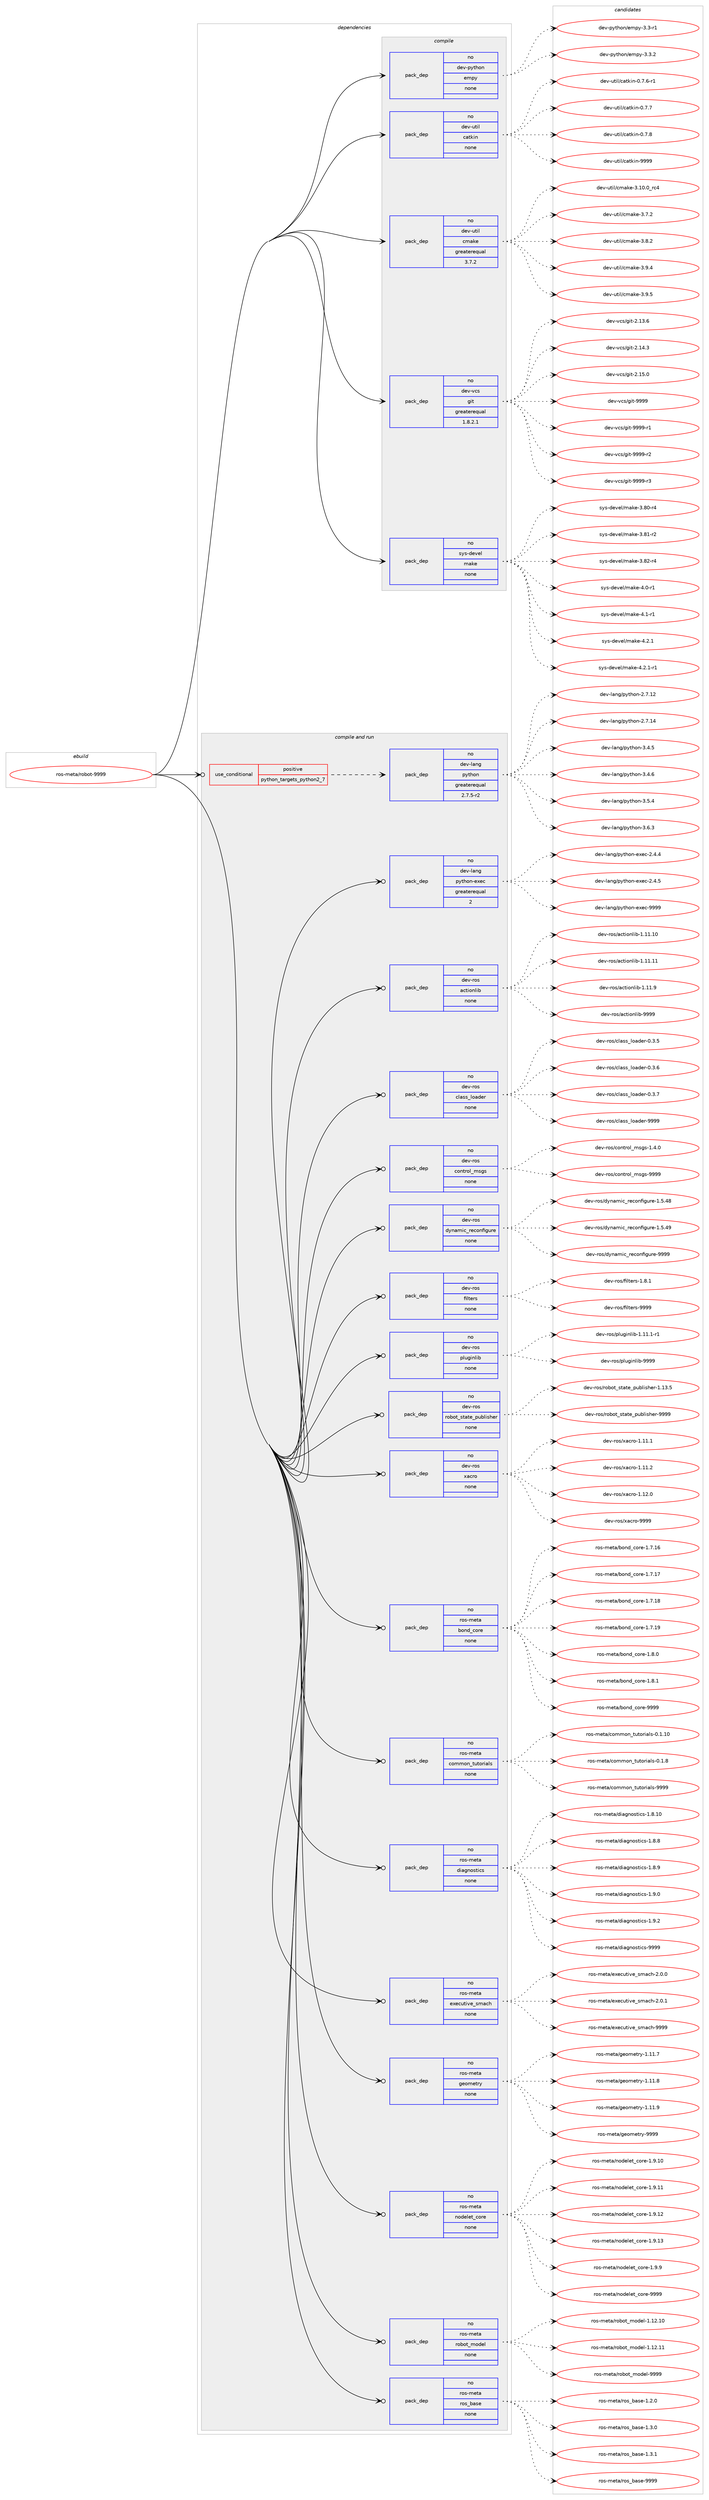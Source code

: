digraph prolog {

# *************
# Graph options
# *************

newrank=true;
concentrate=true;
compound=true;
graph [rankdir=LR,fontname=Helvetica,fontsize=10,ranksep=1.5];#, ranksep=2.5, nodesep=0.2];
edge  [arrowhead=vee];
node  [fontname=Helvetica,fontsize=10];

# **********
# The ebuild
# **********

subgraph cluster_leftcol {
color=gray;
rank=same;
label=<<i>ebuild</i>>;
id [label="ros-meta/robot-9999", color=red, width=4, href="../ros-meta/robot-9999.svg"];
}

# ****************
# The dependencies
# ****************

subgraph cluster_midcol {
color=gray;
label=<<i>dependencies</i>>;
subgraph cluster_compile {
fillcolor="#eeeeee";
style=filled;
label=<<i>compile</i>>;
subgraph pack325582 {
dependency442267 [label=<<TABLE BORDER="0" CELLBORDER="1" CELLSPACING="0" CELLPADDING="4" WIDTH="220"><TR><TD ROWSPAN="6" CELLPADDING="30">pack_dep</TD></TR><TR><TD WIDTH="110">no</TD></TR><TR><TD>dev-python</TD></TR><TR><TD>empy</TD></TR><TR><TD>none</TD></TR><TR><TD></TD></TR></TABLE>>, shape=none, color=blue];
}
id:e -> dependency442267:w [weight=20,style="solid",arrowhead="vee"];
subgraph pack325583 {
dependency442268 [label=<<TABLE BORDER="0" CELLBORDER="1" CELLSPACING="0" CELLPADDING="4" WIDTH="220"><TR><TD ROWSPAN="6" CELLPADDING="30">pack_dep</TD></TR><TR><TD WIDTH="110">no</TD></TR><TR><TD>dev-util</TD></TR><TR><TD>catkin</TD></TR><TR><TD>none</TD></TR><TR><TD></TD></TR></TABLE>>, shape=none, color=blue];
}
id:e -> dependency442268:w [weight=20,style="solid",arrowhead="vee"];
subgraph pack325584 {
dependency442269 [label=<<TABLE BORDER="0" CELLBORDER="1" CELLSPACING="0" CELLPADDING="4" WIDTH="220"><TR><TD ROWSPAN="6" CELLPADDING="30">pack_dep</TD></TR><TR><TD WIDTH="110">no</TD></TR><TR><TD>dev-util</TD></TR><TR><TD>cmake</TD></TR><TR><TD>greaterequal</TD></TR><TR><TD>3.7.2</TD></TR></TABLE>>, shape=none, color=blue];
}
id:e -> dependency442269:w [weight=20,style="solid",arrowhead="vee"];
subgraph pack325585 {
dependency442270 [label=<<TABLE BORDER="0" CELLBORDER="1" CELLSPACING="0" CELLPADDING="4" WIDTH="220"><TR><TD ROWSPAN="6" CELLPADDING="30">pack_dep</TD></TR><TR><TD WIDTH="110">no</TD></TR><TR><TD>dev-vcs</TD></TR><TR><TD>git</TD></TR><TR><TD>greaterequal</TD></TR><TR><TD>1.8.2.1</TD></TR></TABLE>>, shape=none, color=blue];
}
id:e -> dependency442270:w [weight=20,style="solid",arrowhead="vee"];
subgraph pack325586 {
dependency442271 [label=<<TABLE BORDER="0" CELLBORDER="1" CELLSPACING="0" CELLPADDING="4" WIDTH="220"><TR><TD ROWSPAN="6" CELLPADDING="30">pack_dep</TD></TR><TR><TD WIDTH="110">no</TD></TR><TR><TD>sys-devel</TD></TR><TR><TD>make</TD></TR><TR><TD>none</TD></TR><TR><TD></TD></TR></TABLE>>, shape=none, color=blue];
}
id:e -> dependency442271:w [weight=20,style="solid",arrowhead="vee"];
}
subgraph cluster_compileandrun {
fillcolor="#eeeeee";
style=filled;
label=<<i>compile and run</i>>;
subgraph cond109036 {
dependency442272 [label=<<TABLE BORDER="0" CELLBORDER="1" CELLSPACING="0" CELLPADDING="4"><TR><TD ROWSPAN="3" CELLPADDING="10">use_conditional</TD></TR><TR><TD>positive</TD></TR><TR><TD>python_targets_python2_7</TD></TR></TABLE>>, shape=none, color=red];
subgraph pack325587 {
dependency442273 [label=<<TABLE BORDER="0" CELLBORDER="1" CELLSPACING="0" CELLPADDING="4" WIDTH="220"><TR><TD ROWSPAN="6" CELLPADDING="30">pack_dep</TD></TR><TR><TD WIDTH="110">no</TD></TR><TR><TD>dev-lang</TD></TR><TR><TD>python</TD></TR><TR><TD>greaterequal</TD></TR><TR><TD>2.7.5-r2</TD></TR></TABLE>>, shape=none, color=blue];
}
dependency442272:e -> dependency442273:w [weight=20,style="dashed",arrowhead="vee"];
}
id:e -> dependency442272:w [weight=20,style="solid",arrowhead="odotvee"];
subgraph pack325588 {
dependency442274 [label=<<TABLE BORDER="0" CELLBORDER="1" CELLSPACING="0" CELLPADDING="4" WIDTH="220"><TR><TD ROWSPAN="6" CELLPADDING="30">pack_dep</TD></TR><TR><TD WIDTH="110">no</TD></TR><TR><TD>dev-lang</TD></TR><TR><TD>python-exec</TD></TR><TR><TD>greaterequal</TD></TR><TR><TD>2</TD></TR></TABLE>>, shape=none, color=blue];
}
id:e -> dependency442274:w [weight=20,style="solid",arrowhead="odotvee"];
subgraph pack325589 {
dependency442275 [label=<<TABLE BORDER="0" CELLBORDER="1" CELLSPACING="0" CELLPADDING="4" WIDTH="220"><TR><TD ROWSPAN="6" CELLPADDING="30">pack_dep</TD></TR><TR><TD WIDTH="110">no</TD></TR><TR><TD>dev-ros</TD></TR><TR><TD>actionlib</TD></TR><TR><TD>none</TD></TR><TR><TD></TD></TR></TABLE>>, shape=none, color=blue];
}
id:e -> dependency442275:w [weight=20,style="solid",arrowhead="odotvee"];
subgraph pack325590 {
dependency442276 [label=<<TABLE BORDER="0" CELLBORDER="1" CELLSPACING="0" CELLPADDING="4" WIDTH="220"><TR><TD ROWSPAN="6" CELLPADDING="30">pack_dep</TD></TR><TR><TD WIDTH="110">no</TD></TR><TR><TD>dev-ros</TD></TR><TR><TD>class_loader</TD></TR><TR><TD>none</TD></TR><TR><TD></TD></TR></TABLE>>, shape=none, color=blue];
}
id:e -> dependency442276:w [weight=20,style="solid",arrowhead="odotvee"];
subgraph pack325591 {
dependency442277 [label=<<TABLE BORDER="0" CELLBORDER="1" CELLSPACING="0" CELLPADDING="4" WIDTH="220"><TR><TD ROWSPAN="6" CELLPADDING="30">pack_dep</TD></TR><TR><TD WIDTH="110">no</TD></TR><TR><TD>dev-ros</TD></TR><TR><TD>control_msgs</TD></TR><TR><TD>none</TD></TR><TR><TD></TD></TR></TABLE>>, shape=none, color=blue];
}
id:e -> dependency442277:w [weight=20,style="solid",arrowhead="odotvee"];
subgraph pack325592 {
dependency442278 [label=<<TABLE BORDER="0" CELLBORDER="1" CELLSPACING="0" CELLPADDING="4" WIDTH="220"><TR><TD ROWSPAN="6" CELLPADDING="30">pack_dep</TD></TR><TR><TD WIDTH="110">no</TD></TR><TR><TD>dev-ros</TD></TR><TR><TD>dynamic_reconfigure</TD></TR><TR><TD>none</TD></TR><TR><TD></TD></TR></TABLE>>, shape=none, color=blue];
}
id:e -> dependency442278:w [weight=20,style="solid",arrowhead="odotvee"];
subgraph pack325593 {
dependency442279 [label=<<TABLE BORDER="0" CELLBORDER="1" CELLSPACING="0" CELLPADDING="4" WIDTH="220"><TR><TD ROWSPAN="6" CELLPADDING="30">pack_dep</TD></TR><TR><TD WIDTH="110">no</TD></TR><TR><TD>dev-ros</TD></TR><TR><TD>filters</TD></TR><TR><TD>none</TD></TR><TR><TD></TD></TR></TABLE>>, shape=none, color=blue];
}
id:e -> dependency442279:w [weight=20,style="solid",arrowhead="odotvee"];
subgraph pack325594 {
dependency442280 [label=<<TABLE BORDER="0" CELLBORDER="1" CELLSPACING="0" CELLPADDING="4" WIDTH="220"><TR><TD ROWSPAN="6" CELLPADDING="30">pack_dep</TD></TR><TR><TD WIDTH="110">no</TD></TR><TR><TD>dev-ros</TD></TR><TR><TD>pluginlib</TD></TR><TR><TD>none</TD></TR><TR><TD></TD></TR></TABLE>>, shape=none, color=blue];
}
id:e -> dependency442280:w [weight=20,style="solid",arrowhead="odotvee"];
subgraph pack325595 {
dependency442281 [label=<<TABLE BORDER="0" CELLBORDER="1" CELLSPACING="0" CELLPADDING="4" WIDTH="220"><TR><TD ROWSPAN="6" CELLPADDING="30">pack_dep</TD></TR><TR><TD WIDTH="110">no</TD></TR><TR><TD>dev-ros</TD></TR><TR><TD>robot_state_publisher</TD></TR><TR><TD>none</TD></TR><TR><TD></TD></TR></TABLE>>, shape=none, color=blue];
}
id:e -> dependency442281:w [weight=20,style="solid",arrowhead="odotvee"];
subgraph pack325596 {
dependency442282 [label=<<TABLE BORDER="0" CELLBORDER="1" CELLSPACING="0" CELLPADDING="4" WIDTH="220"><TR><TD ROWSPAN="6" CELLPADDING="30">pack_dep</TD></TR><TR><TD WIDTH="110">no</TD></TR><TR><TD>dev-ros</TD></TR><TR><TD>xacro</TD></TR><TR><TD>none</TD></TR><TR><TD></TD></TR></TABLE>>, shape=none, color=blue];
}
id:e -> dependency442282:w [weight=20,style="solid",arrowhead="odotvee"];
subgraph pack325597 {
dependency442283 [label=<<TABLE BORDER="0" CELLBORDER="1" CELLSPACING="0" CELLPADDING="4" WIDTH="220"><TR><TD ROWSPAN="6" CELLPADDING="30">pack_dep</TD></TR><TR><TD WIDTH="110">no</TD></TR><TR><TD>ros-meta</TD></TR><TR><TD>bond_core</TD></TR><TR><TD>none</TD></TR><TR><TD></TD></TR></TABLE>>, shape=none, color=blue];
}
id:e -> dependency442283:w [weight=20,style="solid",arrowhead="odotvee"];
subgraph pack325598 {
dependency442284 [label=<<TABLE BORDER="0" CELLBORDER="1" CELLSPACING="0" CELLPADDING="4" WIDTH="220"><TR><TD ROWSPAN="6" CELLPADDING="30">pack_dep</TD></TR><TR><TD WIDTH="110">no</TD></TR><TR><TD>ros-meta</TD></TR><TR><TD>common_tutorials</TD></TR><TR><TD>none</TD></TR><TR><TD></TD></TR></TABLE>>, shape=none, color=blue];
}
id:e -> dependency442284:w [weight=20,style="solid",arrowhead="odotvee"];
subgraph pack325599 {
dependency442285 [label=<<TABLE BORDER="0" CELLBORDER="1" CELLSPACING="0" CELLPADDING="4" WIDTH="220"><TR><TD ROWSPAN="6" CELLPADDING="30">pack_dep</TD></TR><TR><TD WIDTH="110">no</TD></TR><TR><TD>ros-meta</TD></TR><TR><TD>diagnostics</TD></TR><TR><TD>none</TD></TR><TR><TD></TD></TR></TABLE>>, shape=none, color=blue];
}
id:e -> dependency442285:w [weight=20,style="solid",arrowhead="odotvee"];
subgraph pack325600 {
dependency442286 [label=<<TABLE BORDER="0" CELLBORDER="1" CELLSPACING="0" CELLPADDING="4" WIDTH="220"><TR><TD ROWSPAN="6" CELLPADDING="30">pack_dep</TD></TR><TR><TD WIDTH="110">no</TD></TR><TR><TD>ros-meta</TD></TR><TR><TD>executive_smach</TD></TR><TR><TD>none</TD></TR><TR><TD></TD></TR></TABLE>>, shape=none, color=blue];
}
id:e -> dependency442286:w [weight=20,style="solid",arrowhead="odotvee"];
subgraph pack325601 {
dependency442287 [label=<<TABLE BORDER="0" CELLBORDER="1" CELLSPACING="0" CELLPADDING="4" WIDTH="220"><TR><TD ROWSPAN="6" CELLPADDING="30">pack_dep</TD></TR><TR><TD WIDTH="110">no</TD></TR><TR><TD>ros-meta</TD></TR><TR><TD>geometry</TD></TR><TR><TD>none</TD></TR><TR><TD></TD></TR></TABLE>>, shape=none, color=blue];
}
id:e -> dependency442287:w [weight=20,style="solid",arrowhead="odotvee"];
subgraph pack325602 {
dependency442288 [label=<<TABLE BORDER="0" CELLBORDER="1" CELLSPACING="0" CELLPADDING="4" WIDTH="220"><TR><TD ROWSPAN="6" CELLPADDING="30">pack_dep</TD></TR><TR><TD WIDTH="110">no</TD></TR><TR><TD>ros-meta</TD></TR><TR><TD>nodelet_core</TD></TR><TR><TD>none</TD></TR><TR><TD></TD></TR></TABLE>>, shape=none, color=blue];
}
id:e -> dependency442288:w [weight=20,style="solid",arrowhead="odotvee"];
subgraph pack325603 {
dependency442289 [label=<<TABLE BORDER="0" CELLBORDER="1" CELLSPACING="0" CELLPADDING="4" WIDTH="220"><TR><TD ROWSPAN="6" CELLPADDING="30">pack_dep</TD></TR><TR><TD WIDTH="110">no</TD></TR><TR><TD>ros-meta</TD></TR><TR><TD>robot_model</TD></TR><TR><TD>none</TD></TR><TR><TD></TD></TR></TABLE>>, shape=none, color=blue];
}
id:e -> dependency442289:w [weight=20,style="solid",arrowhead="odotvee"];
subgraph pack325604 {
dependency442290 [label=<<TABLE BORDER="0" CELLBORDER="1" CELLSPACING="0" CELLPADDING="4" WIDTH="220"><TR><TD ROWSPAN="6" CELLPADDING="30">pack_dep</TD></TR><TR><TD WIDTH="110">no</TD></TR><TR><TD>ros-meta</TD></TR><TR><TD>ros_base</TD></TR><TR><TD>none</TD></TR><TR><TD></TD></TR></TABLE>>, shape=none, color=blue];
}
id:e -> dependency442290:w [weight=20,style="solid",arrowhead="odotvee"];
}
subgraph cluster_run {
fillcolor="#eeeeee";
style=filled;
label=<<i>run</i>>;
}
}

# **************
# The candidates
# **************

subgraph cluster_choices {
rank=same;
color=gray;
label=<<i>candidates</i>>;

subgraph choice325582 {
color=black;
nodesep=1;
choice1001011184511212111610411111047101109112121455146514511449 [label="dev-python/empy-3.3-r1", color=red, width=4,href="../dev-python/empy-3.3-r1.svg"];
choice1001011184511212111610411111047101109112121455146514650 [label="dev-python/empy-3.3.2", color=red, width=4,href="../dev-python/empy-3.3.2.svg"];
dependency442267:e -> choice1001011184511212111610411111047101109112121455146514511449:w [style=dotted,weight="100"];
dependency442267:e -> choice1001011184511212111610411111047101109112121455146514650:w [style=dotted,weight="100"];
}
subgraph choice325583 {
color=black;
nodesep=1;
choice100101118451171161051084799971161071051104548465546544511449 [label="dev-util/catkin-0.7.6-r1", color=red, width=4,href="../dev-util/catkin-0.7.6-r1.svg"];
choice10010111845117116105108479997116107105110454846554655 [label="dev-util/catkin-0.7.7", color=red, width=4,href="../dev-util/catkin-0.7.7.svg"];
choice10010111845117116105108479997116107105110454846554656 [label="dev-util/catkin-0.7.8", color=red, width=4,href="../dev-util/catkin-0.7.8.svg"];
choice100101118451171161051084799971161071051104557575757 [label="dev-util/catkin-9999", color=red, width=4,href="../dev-util/catkin-9999.svg"];
dependency442268:e -> choice100101118451171161051084799971161071051104548465546544511449:w [style=dotted,weight="100"];
dependency442268:e -> choice10010111845117116105108479997116107105110454846554655:w [style=dotted,weight="100"];
dependency442268:e -> choice10010111845117116105108479997116107105110454846554656:w [style=dotted,weight="100"];
dependency442268:e -> choice100101118451171161051084799971161071051104557575757:w [style=dotted,weight="100"];
}
subgraph choice325584 {
color=black;
nodesep=1;
choice1001011184511711610510847991099710710145514649484648951149952 [label="dev-util/cmake-3.10.0_rc4", color=red, width=4,href="../dev-util/cmake-3.10.0_rc4.svg"];
choice10010111845117116105108479910997107101455146554650 [label="dev-util/cmake-3.7.2", color=red, width=4,href="../dev-util/cmake-3.7.2.svg"];
choice10010111845117116105108479910997107101455146564650 [label="dev-util/cmake-3.8.2", color=red, width=4,href="../dev-util/cmake-3.8.2.svg"];
choice10010111845117116105108479910997107101455146574652 [label="dev-util/cmake-3.9.4", color=red, width=4,href="../dev-util/cmake-3.9.4.svg"];
choice10010111845117116105108479910997107101455146574653 [label="dev-util/cmake-3.9.5", color=red, width=4,href="../dev-util/cmake-3.9.5.svg"];
dependency442269:e -> choice1001011184511711610510847991099710710145514649484648951149952:w [style=dotted,weight="100"];
dependency442269:e -> choice10010111845117116105108479910997107101455146554650:w [style=dotted,weight="100"];
dependency442269:e -> choice10010111845117116105108479910997107101455146564650:w [style=dotted,weight="100"];
dependency442269:e -> choice10010111845117116105108479910997107101455146574652:w [style=dotted,weight="100"];
dependency442269:e -> choice10010111845117116105108479910997107101455146574653:w [style=dotted,weight="100"];
}
subgraph choice325585 {
color=black;
nodesep=1;
choice10010111845118991154710310511645504649514654 [label="dev-vcs/git-2.13.6", color=red, width=4,href="../dev-vcs/git-2.13.6.svg"];
choice10010111845118991154710310511645504649524651 [label="dev-vcs/git-2.14.3", color=red, width=4,href="../dev-vcs/git-2.14.3.svg"];
choice10010111845118991154710310511645504649534648 [label="dev-vcs/git-2.15.0", color=red, width=4,href="../dev-vcs/git-2.15.0.svg"];
choice1001011184511899115471031051164557575757 [label="dev-vcs/git-9999", color=red, width=4,href="../dev-vcs/git-9999.svg"];
choice10010111845118991154710310511645575757574511449 [label="dev-vcs/git-9999-r1", color=red, width=4,href="../dev-vcs/git-9999-r1.svg"];
choice10010111845118991154710310511645575757574511450 [label="dev-vcs/git-9999-r2", color=red, width=4,href="../dev-vcs/git-9999-r2.svg"];
choice10010111845118991154710310511645575757574511451 [label="dev-vcs/git-9999-r3", color=red, width=4,href="../dev-vcs/git-9999-r3.svg"];
dependency442270:e -> choice10010111845118991154710310511645504649514654:w [style=dotted,weight="100"];
dependency442270:e -> choice10010111845118991154710310511645504649524651:w [style=dotted,weight="100"];
dependency442270:e -> choice10010111845118991154710310511645504649534648:w [style=dotted,weight="100"];
dependency442270:e -> choice1001011184511899115471031051164557575757:w [style=dotted,weight="100"];
dependency442270:e -> choice10010111845118991154710310511645575757574511449:w [style=dotted,weight="100"];
dependency442270:e -> choice10010111845118991154710310511645575757574511450:w [style=dotted,weight="100"];
dependency442270:e -> choice10010111845118991154710310511645575757574511451:w [style=dotted,weight="100"];
}
subgraph choice325586 {
color=black;
nodesep=1;
choice11512111545100101118101108471099710710145514656484511452 [label="sys-devel/make-3.80-r4", color=red, width=4,href="../sys-devel/make-3.80-r4.svg"];
choice11512111545100101118101108471099710710145514656494511450 [label="sys-devel/make-3.81-r2", color=red, width=4,href="../sys-devel/make-3.81-r2.svg"];
choice11512111545100101118101108471099710710145514656504511452 [label="sys-devel/make-3.82-r4", color=red, width=4,href="../sys-devel/make-3.82-r4.svg"];
choice115121115451001011181011084710997107101455246484511449 [label="sys-devel/make-4.0-r1", color=red, width=4,href="../sys-devel/make-4.0-r1.svg"];
choice115121115451001011181011084710997107101455246494511449 [label="sys-devel/make-4.1-r1", color=red, width=4,href="../sys-devel/make-4.1-r1.svg"];
choice115121115451001011181011084710997107101455246504649 [label="sys-devel/make-4.2.1", color=red, width=4,href="../sys-devel/make-4.2.1.svg"];
choice1151211154510010111810110847109971071014552465046494511449 [label="sys-devel/make-4.2.1-r1", color=red, width=4,href="../sys-devel/make-4.2.1-r1.svg"];
dependency442271:e -> choice11512111545100101118101108471099710710145514656484511452:w [style=dotted,weight="100"];
dependency442271:e -> choice11512111545100101118101108471099710710145514656494511450:w [style=dotted,weight="100"];
dependency442271:e -> choice11512111545100101118101108471099710710145514656504511452:w [style=dotted,weight="100"];
dependency442271:e -> choice115121115451001011181011084710997107101455246484511449:w [style=dotted,weight="100"];
dependency442271:e -> choice115121115451001011181011084710997107101455246494511449:w [style=dotted,weight="100"];
dependency442271:e -> choice115121115451001011181011084710997107101455246504649:w [style=dotted,weight="100"];
dependency442271:e -> choice1151211154510010111810110847109971071014552465046494511449:w [style=dotted,weight="100"];
}
subgraph choice325587 {
color=black;
nodesep=1;
choice10010111845108971101034711212111610411111045504655464950 [label="dev-lang/python-2.7.12", color=red, width=4,href="../dev-lang/python-2.7.12.svg"];
choice10010111845108971101034711212111610411111045504655464952 [label="dev-lang/python-2.7.14", color=red, width=4,href="../dev-lang/python-2.7.14.svg"];
choice100101118451089711010347112121116104111110455146524653 [label="dev-lang/python-3.4.5", color=red, width=4,href="../dev-lang/python-3.4.5.svg"];
choice100101118451089711010347112121116104111110455146524654 [label="dev-lang/python-3.4.6", color=red, width=4,href="../dev-lang/python-3.4.6.svg"];
choice100101118451089711010347112121116104111110455146534652 [label="dev-lang/python-3.5.4", color=red, width=4,href="../dev-lang/python-3.5.4.svg"];
choice100101118451089711010347112121116104111110455146544651 [label="dev-lang/python-3.6.3", color=red, width=4,href="../dev-lang/python-3.6.3.svg"];
dependency442273:e -> choice10010111845108971101034711212111610411111045504655464950:w [style=dotted,weight="100"];
dependency442273:e -> choice10010111845108971101034711212111610411111045504655464952:w [style=dotted,weight="100"];
dependency442273:e -> choice100101118451089711010347112121116104111110455146524653:w [style=dotted,weight="100"];
dependency442273:e -> choice100101118451089711010347112121116104111110455146524654:w [style=dotted,weight="100"];
dependency442273:e -> choice100101118451089711010347112121116104111110455146534652:w [style=dotted,weight="100"];
dependency442273:e -> choice100101118451089711010347112121116104111110455146544651:w [style=dotted,weight="100"];
}
subgraph choice325588 {
color=black;
nodesep=1;
choice1001011184510897110103471121211161041111104510112010199455046524652 [label="dev-lang/python-exec-2.4.4", color=red, width=4,href="../dev-lang/python-exec-2.4.4.svg"];
choice1001011184510897110103471121211161041111104510112010199455046524653 [label="dev-lang/python-exec-2.4.5", color=red, width=4,href="../dev-lang/python-exec-2.4.5.svg"];
choice10010111845108971101034711212111610411111045101120101994557575757 [label="dev-lang/python-exec-9999", color=red, width=4,href="../dev-lang/python-exec-9999.svg"];
dependency442274:e -> choice1001011184510897110103471121211161041111104510112010199455046524652:w [style=dotted,weight="100"];
dependency442274:e -> choice1001011184510897110103471121211161041111104510112010199455046524653:w [style=dotted,weight="100"];
dependency442274:e -> choice10010111845108971101034711212111610411111045101120101994557575757:w [style=dotted,weight="100"];
}
subgraph choice325589 {
color=black;
nodesep=1;
choice10010111845114111115479799116105111110108105984549464949464948 [label="dev-ros/actionlib-1.11.10", color=red, width=4,href="../dev-ros/actionlib-1.11.10.svg"];
choice10010111845114111115479799116105111110108105984549464949464949 [label="dev-ros/actionlib-1.11.11", color=red, width=4,href="../dev-ros/actionlib-1.11.11.svg"];
choice100101118451141111154797991161051111101081059845494649494657 [label="dev-ros/actionlib-1.11.9", color=red, width=4,href="../dev-ros/actionlib-1.11.9.svg"];
choice10010111845114111115479799116105111110108105984557575757 [label="dev-ros/actionlib-9999", color=red, width=4,href="../dev-ros/actionlib-9999.svg"];
dependency442275:e -> choice10010111845114111115479799116105111110108105984549464949464948:w [style=dotted,weight="100"];
dependency442275:e -> choice10010111845114111115479799116105111110108105984549464949464949:w [style=dotted,weight="100"];
dependency442275:e -> choice100101118451141111154797991161051111101081059845494649494657:w [style=dotted,weight="100"];
dependency442275:e -> choice10010111845114111115479799116105111110108105984557575757:w [style=dotted,weight="100"];
}
subgraph choice325590 {
color=black;
nodesep=1;
choice100101118451141111154799108971151159510811197100101114454846514653 [label="dev-ros/class_loader-0.3.5", color=red, width=4,href="../dev-ros/class_loader-0.3.5.svg"];
choice100101118451141111154799108971151159510811197100101114454846514654 [label="dev-ros/class_loader-0.3.6", color=red, width=4,href="../dev-ros/class_loader-0.3.6.svg"];
choice100101118451141111154799108971151159510811197100101114454846514655 [label="dev-ros/class_loader-0.3.7", color=red, width=4,href="../dev-ros/class_loader-0.3.7.svg"];
choice1001011184511411111547991089711511595108111971001011144557575757 [label="dev-ros/class_loader-9999", color=red, width=4,href="../dev-ros/class_loader-9999.svg"];
dependency442276:e -> choice100101118451141111154799108971151159510811197100101114454846514653:w [style=dotted,weight="100"];
dependency442276:e -> choice100101118451141111154799108971151159510811197100101114454846514654:w [style=dotted,weight="100"];
dependency442276:e -> choice100101118451141111154799108971151159510811197100101114454846514655:w [style=dotted,weight="100"];
dependency442276:e -> choice1001011184511411111547991089711511595108111971001011144557575757:w [style=dotted,weight="100"];
}
subgraph choice325591 {
color=black;
nodesep=1;
choice10010111845114111115479911111011611411110895109115103115454946524648 [label="dev-ros/control_msgs-1.4.0", color=red, width=4,href="../dev-ros/control_msgs-1.4.0.svg"];
choice100101118451141111154799111110116114111108951091151031154557575757 [label="dev-ros/control_msgs-9999", color=red, width=4,href="../dev-ros/control_msgs-9999.svg"];
dependency442277:e -> choice10010111845114111115479911111011611411110895109115103115454946524648:w [style=dotted,weight="100"];
dependency442277:e -> choice100101118451141111154799111110116114111108951091151031154557575757:w [style=dotted,weight="100"];
}
subgraph choice325592 {
color=black;
nodesep=1;
choice10010111845114111115471001211109710910599951141019911111010210510311711410145494653465256 [label="dev-ros/dynamic_reconfigure-1.5.48", color=red, width=4,href="../dev-ros/dynamic_reconfigure-1.5.48.svg"];
choice10010111845114111115471001211109710910599951141019911111010210510311711410145494653465257 [label="dev-ros/dynamic_reconfigure-1.5.49", color=red, width=4,href="../dev-ros/dynamic_reconfigure-1.5.49.svg"];
choice1001011184511411111547100121110971091059995114101991111101021051031171141014557575757 [label="dev-ros/dynamic_reconfigure-9999", color=red, width=4,href="../dev-ros/dynamic_reconfigure-9999.svg"];
dependency442278:e -> choice10010111845114111115471001211109710910599951141019911111010210510311711410145494653465256:w [style=dotted,weight="100"];
dependency442278:e -> choice10010111845114111115471001211109710910599951141019911111010210510311711410145494653465257:w [style=dotted,weight="100"];
dependency442278:e -> choice1001011184511411111547100121110971091059995114101991111101021051031171141014557575757:w [style=dotted,weight="100"];
}
subgraph choice325593 {
color=black;
nodesep=1;
choice1001011184511411111547102105108116101114115454946564649 [label="dev-ros/filters-1.8.1", color=red, width=4,href="../dev-ros/filters-1.8.1.svg"];
choice10010111845114111115471021051081161011141154557575757 [label="dev-ros/filters-9999", color=red, width=4,href="../dev-ros/filters-9999.svg"];
dependency442279:e -> choice1001011184511411111547102105108116101114115454946564649:w [style=dotted,weight="100"];
dependency442279:e -> choice10010111845114111115471021051081161011141154557575757:w [style=dotted,weight="100"];
}
subgraph choice325594 {
color=black;
nodesep=1;
choice100101118451141111154711210811710310511010810598454946494946494511449 [label="dev-ros/pluginlib-1.11.1-r1", color=red, width=4,href="../dev-ros/pluginlib-1.11.1-r1.svg"];
choice1001011184511411111547112108117103105110108105984557575757 [label="dev-ros/pluginlib-9999", color=red, width=4,href="../dev-ros/pluginlib-9999.svg"];
dependency442280:e -> choice100101118451141111154711210811710310511010810598454946494946494511449:w [style=dotted,weight="100"];
dependency442280:e -> choice1001011184511411111547112108117103105110108105984557575757:w [style=dotted,weight="100"];
}
subgraph choice325595 {
color=black;
nodesep=1;
choice1001011184511411111547114111981111169511511697116101951121179810810511510410111445494649514653 [label="dev-ros/robot_state_publisher-1.13.5", color=red, width=4,href="../dev-ros/robot_state_publisher-1.13.5.svg"];
choice100101118451141111154711411198111116951151169711610195112117981081051151041011144557575757 [label="dev-ros/robot_state_publisher-9999", color=red, width=4,href="../dev-ros/robot_state_publisher-9999.svg"];
dependency442281:e -> choice1001011184511411111547114111981111169511511697116101951121179810810511510410111445494649514653:w [style=dotted,weight="100"];
dependency442281:e -> choice100101118451141111154711411198111116951151169711610195112117981081051151041011144557575757:w [style=dotted,weight="100"];
}
subgraph choice325596 {
color=black;
nodesep=1;
choice1001011184511411111547120979911411145494649494649 [label="dev-ros/xacro-1.11.1", color=red, width=4,href="../dev-ros/xacro-1.11.1.svg"];
choice1001011184511411111547120979911411145494649494650 [label="dev-ros/xacro-1.11.2", color=red, width=4,href="../dev-ros/xacro-1.11.2.svg"];
choice1001011184511411111547120979911411145494649504648 [label="dev-ros/xacro-1.12.0", color=red, width=4,href="../dev-ros/xacro-1.12.0.svg"];
choice100101118451141111154712097991141114557575757 [label="dev-ros/xacro-9999", color=red, width=4,href="../dev-ros/xacro-9999.svg"];
dependency442282:e -> choice1001011184511411111547120979911411145494649494649:w [style=dotted,weight="100"];
dependency442282:e -> choice1001011184511411111547120979911411145494649494650:w [style=dotted,weight="100"];
dependency442282:e -> choice1001011184511411111547120979911411145494649504648:w [style=dotted,weight="100"];
dependency442282:e -> choice100101118451141111154712097991141114557575757:w [style=dotted,weight="100"];
}
subgraph choice325597 {
color=black;
nodesep=1;
choice11411111545109101116974798111110100959911111410145494655464954 [label="ros-meta/bond_core-1.7.16", color=red, width=4,href="../ros-meta/bond_core-1.7.16.svg"];
choice11411111545109101116974798111110100959911111410145494655464955 [label="ros-meta/bond_core-1.7.17", color=red, width=4,href="../ros-meta/bond_core-1.7.17.svg"];
choice11411111545109101116974798111110100959911111410145494655464956 [label="ros-meta/bond_core-1.7.18", color=red, width=4,href="../ros-meta/bond_core-1.7.18.svg"];
choice11411111545109101116974798111110100959911111410145494655464957 [label="ros-meta/bond_core-1.7.19", color=red, width=4,href="../ros-meta/bond_core-1.7.19.svg"];
choice114111115451091011169747981111101009599111114101454946564648 [label="ros-meta/bond_core-1.8.0", color=red, width=4,href="../ros-meta/bond_core-1.8.0.svg"];
choice114111115451091011169747981111101009599111114101454946564649 [label="ros-meta/bond_core-1.8.1", color=red, width=4,href="../ros-meta/bond_core-1.8.1.svg"];
choice1141111154510910111697479811111010095991111141014557575757 [label="ros-meta/bond_core-9999", color=red, width=4,href="../ros-meta/bond_core-9999.svg"];
dependency442283:e -> choice11411111545109101116974798111110100959911111410145494655464954:w [style=dotted,weight="100"];
dependency442283:e -> choice11411111545109101116974798111110100959911111410145494655464955:w [style=dotted,weight="100"];
dependency442283:e -> choice11411111545109101116974798111110100959911111410145494655464956:w [style=dotted,weight="100"];
dependency442283:e -> choice11411111545109101116974798111110100959911111410145494655464957:w [style=dotted,weight="100"];
dependency442283:e -> choice114111115451091011169747981111101009599111114101454946564648:w [style=dotted,weight="100"];
dependency442283:e -> choice114111115451091011169747981111101009599111114101454946564649:w [style=dotted,weight="100"];
dependency442283:e -> choice1141111154510910111697479811111010095991111141014557575757:w [style=dotted,weight="100"];
}
subgraph choice325598 {
color=black;
nodesep=1;
choice11411111545109101116974799111109109111110951161171161111141059710811545484649464948 [label="ros-meta/common_tutorials-0.1.10", color=red, width=4,href="../ros-meta/common_tutorials-0.1.10.svg"];
choice114111115451091011169747991111091091111109511611711611111410597108115454846494656 [label="ros-meta/common_tutorials-0.1.8", color=red, width=4,href="../ros-meta/common_tutorials-0.1.8.svg"];
choice1141111154510910111697479911110910911111095116117116111114105971081154557575757 [label="ros-meta/common_tutorials-9999", color=red, width=4,href="../ros-meta/common_tutorials-9999.svg"];
dependency442284:e -> choice11411111545109101116974799111109109111110951161171161111141059710811545484649464948:w [style=dotted,weight="100"];
dependency442284:e -> choice114111115451091011169747991111091091111109511611711611111410597108115454846494656:w [style=dotted,weight="100"];
dependency442284:e -> choice1141111154510910111697479911110910911111095116117116111114105971081154557575757:w [style=dotted,weight="100"];
}
subgraph choice325599 {
color=black;
nodesep=1;
choice114111115451091011169747100105971031101111151161059911545494656464948 [label="ros-meta/diagnostics-1.8.10", color=red, width=4,href="../ros-meta/diagnostics-1.8.10.svg"];
choice1141111154510910111697471001059710311011111511610599115454946564656 [label="ros-meta/diagnostics-1.8.8", color=red, width=4,href="../ros-meta/diagnostics-1.8.8.svg"];
choice1141111154510910111697471001059710311011111511610599115454946564657 [label="ros-meta/diagnostics-1.8.9", color=red, width=4,href="../ros-meta/diagnostics-1.8.9.svg"];
choice1141111154510910111697471001059710311011111511610599115454946574648 [label="ros-meta/diagnostics-1.9.0", color=red, width=4,href="../ros-meta/diagnostics-1.9.0.svg"];
choice1141111154510910111697471001059710311011111511610599115454946574650 [label="ros-meta/diagnostics-1.9.2", color=red, width=4,href="../ros-meta/diagnostics-1.9.2.svg"];
choice11411111545109101116974710010597103110111115116105991154557575757 [label="ros-meta/diagnostics-9999", color=red, width=4,href="../ros-meta/diagnostics-9999.svg"];
dependency442285:e -> choice114111115451091011169747100105971031101111151161059911545494656464948:w [style=dotted,weight="100"];
dependency442285:e -> choice1141111154510910111697471001059710311011111511610599115454946564656:w [style=dotted,weight="100"];
dependency442285:e -> choice1141111154510910111697471001059710311011111511610599115454946564657:w [style=dotted,weight="100"];
dependency442285:e -> choice1141111154510910111697471001059710311011111511610599115454946574648:w [style=dotted,weight="100"];
dependency442285:e -> choice1141111154510910111697471001059710311011111511610599115454946574650:w [style=dotted,weight="100"];
dependency442285:e -> choice11411111545109101116974710010597103110111115116105991154557575757:w [style=dotted,weight="100"];
}
subgraph choice325600 {
color=black;
nodesep=1;
choice11411111545109101116974710112010199117116105118101951151099799104455046484648 [label="ros-meta/executive_smach-2.0.0", color=red, width=4,href="../ros-meta/executive_smach-2.0.0.svg"];
choice11411111545109101116974710112010199117116105118101951151099799104455046484649 [label="ros-meta/executive_smach-2.0.1", color=red, width=4,href="../ros-meta/executive_smach-2.0.1.svg"];
choice114111115451091011169747101120101991171161051181019511510997991044557575757 [label="ros-meta/executive_smach-9999", color=red, width=4,href="../ros-meta/executive_smach-9999.svg"];
dependency442286:e -> choice11411111545109101116974710112010199117116105118101951151099799104455046484648:w [style=dotted,weight="100"];
dependency442286:e -> choice11411111545109101116974710112010199117116105118101951151099799104455046484649:w [style=dotted,weight="100"];
dependency442286:e -> choice114111115451091011169747101120101991171161051181019511510997991044557575757:w [style=dotted,weight="100"];
}
subgraph choice325601 {
color=black;
nodesep=1;
choice11411111545109101116974710310111110910111611412145494649494655 [label="ros-meta/geometry-1.11.7", color=red, width=4,href="../ros-meta/geometry-1.11.7.svg"];
choice11411111545109101116974710310111110910111611412145494649494656 [label="ros-meta/geometry-1.11.8", color=red, width=4,href="../ros-meta/geometry-1.11.8.svg"];
choice11411111545109101116974710310111110910111611412145494649494657 [label="ros-meta/geometry-1.11.9", color=red, width=4,href="../ros-meta/geometry-1.11.9.svg"];
choice1141111154510910111697471031011111091011161141214557575757 [label="ros-meta/geometry-9999", color=red, width=4,href="../ros-meta/geometry-9999.svg"];
dependency442287:e -> choice11411111545109101116974710310111110910111611412145494649494655:w [style=dotted,weight="100"];
dependency442287:e -> choice11411111545109101116974710310111110910111611412145494649494656:w [style=dotted,weight="100"];
dependency442287:e -> choice11411111545109101116974710310111110910111611412145494649494657:w [style=dotted,weight="100"];
dependency442287:e -> choice1141111154510910111697471031011111091011161141214557575757:w [style=dotted,weight="100"];
}
subgraph choice325602 {
color=black;
nodesep=1;
choice114111115451091011169747110111100101108101116959911111410145494657464948 [label="ros-meta/nodelet_core-1.9.10", color=red, width=4,href="../ros-meta/nodelet_core-1.9.10.svg"];
choice114111115451091011169747110111100101108101116959911111410145494657464949 [label="ros-meta/nodelet_core-1.9.11", color=red, width=4,href="../ros-meta/nodelet_core-1.9.11.svg"];
choice114111115451091011169747110111100101108101116959911111410145494657464950 [label="ros-meta/nodelet_core-1.9.12", color=red, width=4,href="../ros-meta/nodelet_core-1.9.12.svg"];
choice114111115451091011169747110111100101108101116959911111410145494657464951 [label="ros-meta/nodelet_core-1.9.13", color=red, width=4,href="../ros-meta/nodelet_core-1.9.13.svg"];
choice1141111154510910111697471101111001011081011169599111114101454946574657 [label="ros-meta/nodelet_core-1.9.9", color=red, width=4,href="../ros-meta/nodelet_core-1.9.9.svg"];
choice11411111545109101116974711011110010110810111695991111141014557575757 [label="ros-meta/nodelet_core-9999", color=red, width=4,href="../ros-meta/nodelet_core-9999.svg"];
dependency442288:e -> choice114111115451091011169747110111100101108101116959911111410145494657464948:w [style=dotted,weight="100"];
dependency442288:e -> choice114111115451091011169747110111100101108101116959911111410145494657464949:w [style=dotted,weight="100"];
dependency442288:e -> choice114111115451091011169747110111100101108101116959911111410145494657464950:w [style=dotted,weight="100"];
dependency442288:e -> choice114111115451091011169747110111100101108101116959911111410145494657464951:w [style=dotted,weight="100"];
dependency442288:e -> choice1141111154510910111697471101111001011081011169599111114101454946574657:w [style=dotted,weight="100"];
dependency442288:e -> choice11411111545109101116974711011110010110810111695991111141014557575757:w [style=dotted,weight="100"];
}
subgraph choice325603 {
color=black;
nodesep=1;
choice11411111545109101116974711411198111116951091111001011084549464950464948 [label="ros-meta/robot_model-1.12.10", color=red, width=4,href="../ros-meta/robot_model-1.12.10.svg"];
choice11411111545109101116974711411198111116951091111001011084549464950464949 [label="ros-meta/robot_model-1.12.11", color=red, width=4,href="../ros-meta/robot_model-1.12.11.svg"];
choice11411111545109101116974711411198111116951091111001011084557575757 [label="ros-meta/robot_model-9999", color=red, width=4,href="../ros-meta/robot_model-9999.svg"];
dependency442289:e -> choice11411111545109101116974711411198111116951091111001011084549464950464948:w [style=dotted,weight="100"];
dependency442289:e -> choice11411111545109101116974711411198111116951091111001011084549464950464949:w [style=dotted,weight="100"];
dependency442289:e -> choice11411111545109101116974711411198111116951091111001011084557575757:w [style=dotted,weight="100"];
}
subgraph choice325604 {
color=black;
nodesep=1;
choice114111115451091011169747114111115959897115101454946504648 [label="ros-meta/ros_base-1.2.0", color=red, width=4,href="../ros-meta/ros_base-1.2.0.svg"];
choice114111115451091011169747114111115959897115101454946514648 [label="ros-meta/ros_base-1.3.0", color=red, width=4,href="../ros-meta/ros_base-1.3.0.svg"];
choice114111115451091011169747114111115959897115101454946514649 [label="ros-meta/ros_base-1.3.1", color=red, width=4,href="../ros-meta/ros_base-1.3.1.svg"];
choice1141111154510910111697471141111159598971151014557575757 [label="ros-meta/ros_base-9999", color=red, width=4,href="../ros-meta/ros_base-9999.svg"];
dependency442290:e -> choice114111115451091011169747114111115959897115101454946504648:w [style=dotted,weight="100"];
dependency442290:e -> choice114111115451091011169747114111115959897115101454946514648:w [style=dotted,weight="100"];
dependency442290:e -> choice114111115451091011169747114111115959897115101454946514649:w [style=dotted,weight="100"];
dependency442290:e -> choice1141111154510910111697471141111159598971151014557575757:w [style=dotted,weight="100"];
}
}

}
